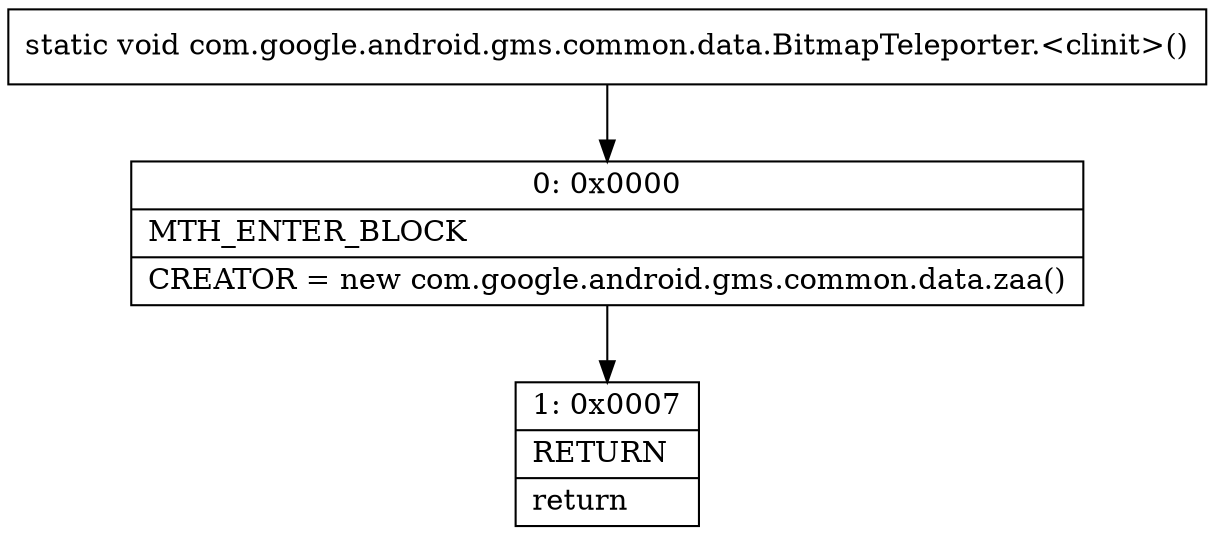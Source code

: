 digraph "CFG forcom.google.android.gms.common.data.BitmapTeleporter.\<clinit\>()V" {
Node_0 [shape=record,label="{0\:\ 0x0000|MTH_ENTER_BLOCK\l|CREATOR = new com.google.android.gms.common.data.zaa()\l}"];
Node_1 [shape=record,label="{1\:\ 0x0007|RETURN\l|return\l}"];
MethodNode[shape=record,label="{static void com.google.android.gms.common.data.BitmapTeleporter.\<clinit\>() }"];
MethodNode -> Node_0;
Node_0 -> Node_1;
}

